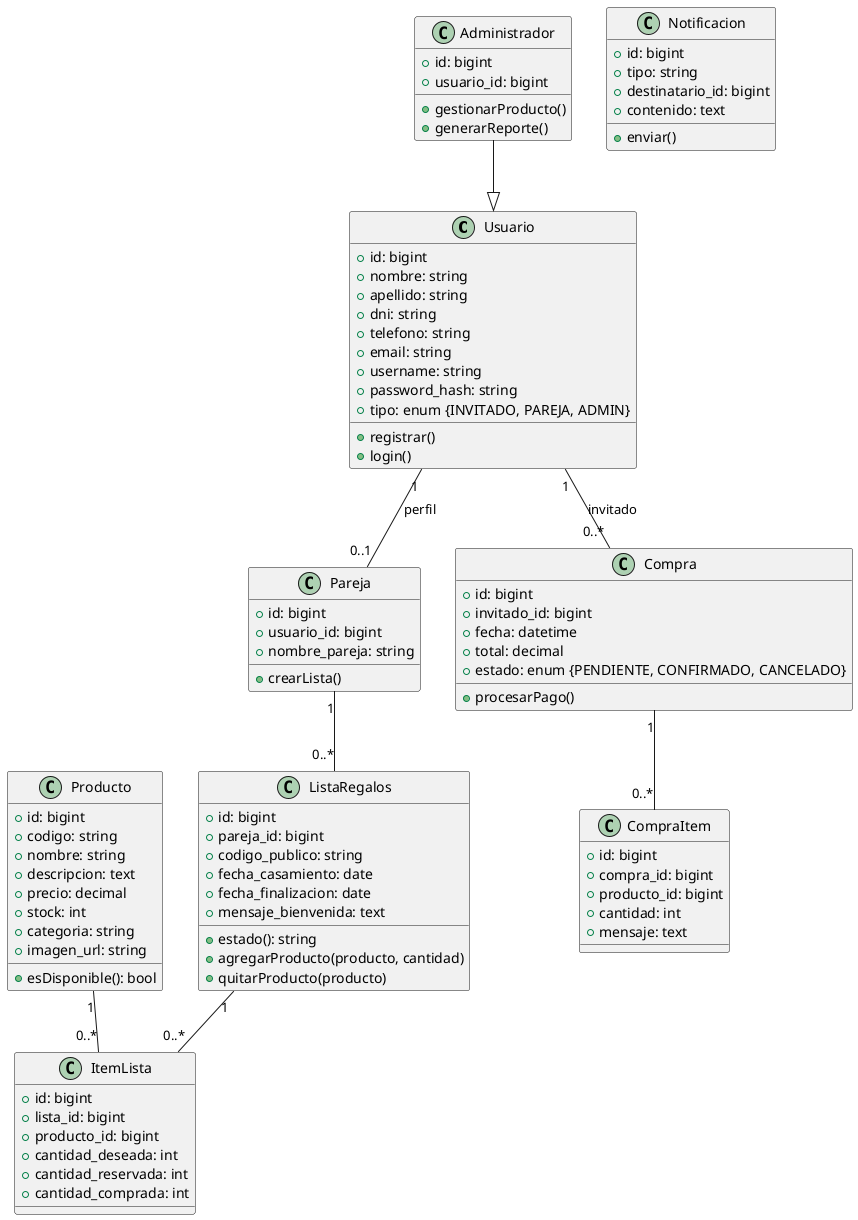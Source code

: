 @startuml Diagrana de clases

class Usuario {
  +id: bigint
  +nombre: string
  +apellido: string
  +dni: string
  +telefono: string
  +email: string
  +username: string
  +password_hash: string
  +tipo: enum {INVITADO, PAREJA, ADMIN}
  +registrar()
  +login()
}

class Pareja {
  +id: bigint
  +usuario_id: bigint
  +nombre_pareja: string
  +crearLista()
}

class ListaRegalos {
  +id: bigint
  +pareja_id: bigint
  +codigo_publico: string
  +fecha_casamiento: date
  +fecha_finalizacion: date
  +mensaje_bienvenida: text
  +estado(): string
  +agregarProducto(producto, cantidad)
  +quitarProducto(producto)
}

class Producto {
  +id: bigint
  +codigo: string
  +nombre: string
  +descripcion: text
  +precio: decimal
  +stock: int
  +categoria: string
  +imagen_url: string
  +esDisponible(): bool
}

class ItemLista {
  +id: bigint
  +lista_id: bigint
  +producto_id: bigint
  +cantidad_deseada: int
  +cantidad_reservada: int
  +cantidad_comprada: int
}

class Compra {
  +id: bigint
  +invitado_id: bigint
  +fecha: datetime
  +total: decimal
  +estado: enum {PENDIENTE, CONFIRMADO, CANCELADO}
  +procesarPago()
}

class CompraItem {
  +id: bigint
  +compra_id: bigint
  +producto_id: bigint
  +cantidad: int
  +mensaje: text
}

class Notificacion {
  +id: bigint
  +tipo: string
  +destinatario_id: bigint
  +contenido: text
  +enviar()
}

class Administrador {
  +id: bigint
  +usuario_id: bigint
  +gestionarProducto()
  +generarReporte()
}

' Relaciones
Usuario "1" -- "0..1" Pareja : perfil
Pareja "1" -- "0..*" ListaRegalos
ListaRegalos "1" -- "0..*" ItemLista
Producto "1" -- "0..*" ItemLista
Compra "1" -- "0..*" CompraItem
Usuario "1" -- "0..*" Compra : invitado
Administrador --|> Usuario
@enduml

